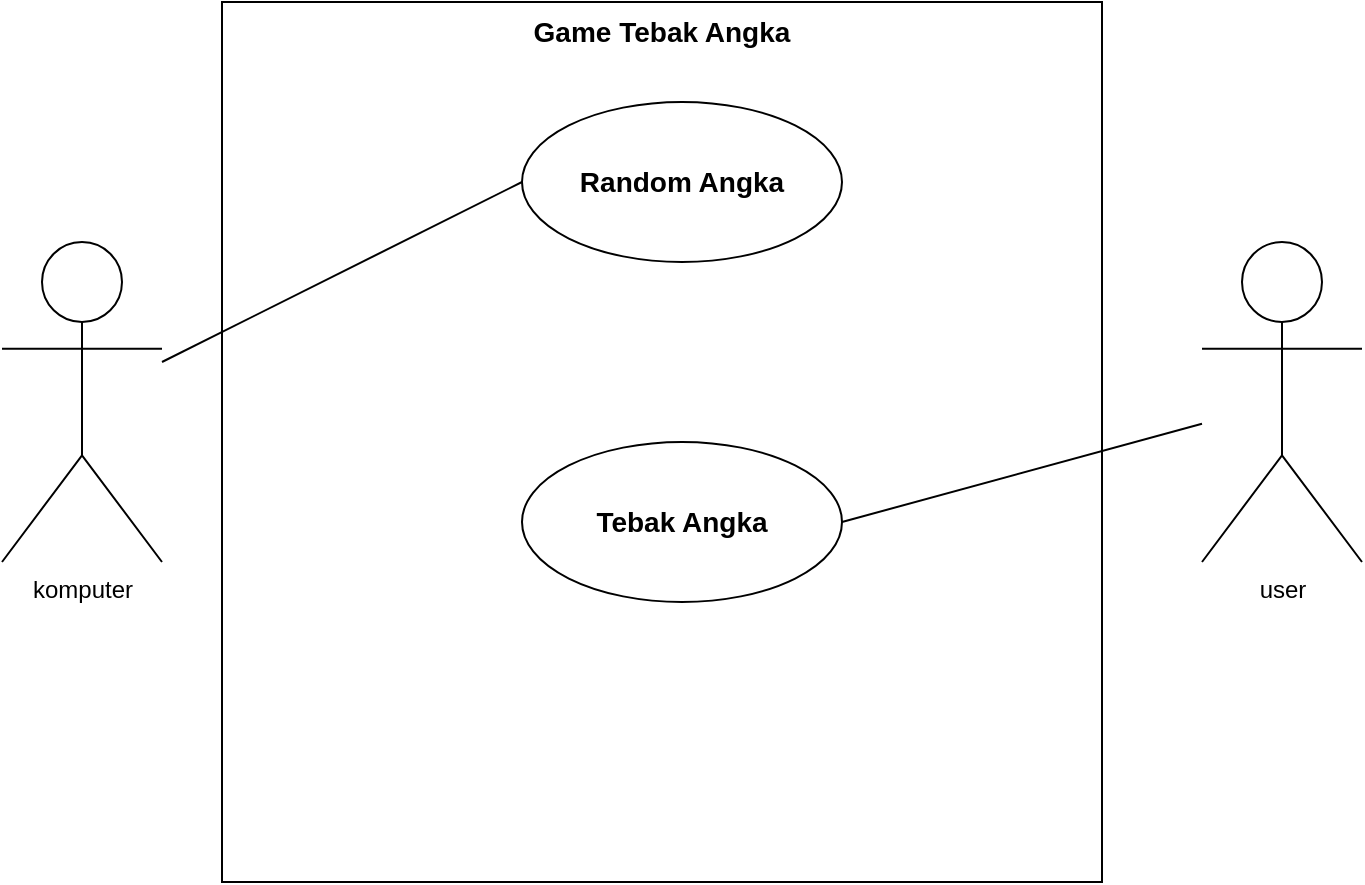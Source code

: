 <mxfile version="21.7.4" type="github">
  <diagram name="Page-1" id="4sOrQk5HFBiou1AUmG1p">
    <mxGraphModel dx="1035" dy="1662" grid="1" gridSize="10" guides="1" tooltips="1" connect="1" arrows="1" fold="1" page="1" pageScale="1" pageWidth="850" pageHeight="1100" math="0" shadow="0">
      <root>
        <mxCell id="0" />
        <mxCell id="1" parent="0" />
        <mxCell id="8XP2jYT09BzfrlPYLAQW-1" value="&lt;font style=&quot;vertical-align: inherit;&quot;&gt;&lt;font style=&quot;vertical-align: inherit;&quot;&gt;komputer&lt;br&gt;&lt;br&gt;&lt;/font&gt;&lt;/font&gt;" style="shape=umlActor;verticalLabelPosition=bottom;verticalAlign=top;html=1;outlineConnect=0;" vertex="1" parent="1">
          <mxGeometry x="80" y="-560" width="80" height="160" as="geometry" />
        </mxCell>
        <mxCell id="8XP2jYT09BzfrlPYLAQW-5" value="&lt;font style=&quot;vertical-align: inherit;&quot;&gt;&lt;font style=&quot;vertical-align: inherit;&quot;&gt;&lt;span style=&quot;font-size: 14px;&quot;&gt;Game Tebak Angka&lt;/span&gt;&lt;br&gt;&lt;/font&gt;&lt;/font&gt;" style="whiteSpace=wrap;html=1;aspect=fixed;horizontal=1;verticalAlign=top;fontStyle=1" vertex="1" parent="1">
          <mxGeometry x="190" y="-680" width="440" height="440" as="geometry" />
        </mxCell>
        <mxCell id="8XP2jYT09BzfrlPYLAQW-6" value="" style="endArrow=none;html=1;rounded=0;entryX=0;entryY=0.5;entryDx=0;entryDy=0;" edge="1" parent="1" source="8XP2jYT09BzfrlPYLAQW-1" target="8XP2jYT09BzfrlPYLAQW-11">
          <mxGeometry width="50" height="50" relative="1" as="geometry">
            <mxPoint x="160" y="-550" as="sourcePoint" />
            <mxPoint x="290" y="-670" as="targetPoint" />
            <Array as="points" />
          </mxGeometry>
        </mxCell>
        <mxCell id="8XP2jYT09BzfrlPYLAQW-7" value="&lt;font style=&quot;vertical-align: inherit;&quot;&gt;&lt;font style=&quot;vertical-align: inherit;&quot;&gt;user&lt;br&gt;&lt;br&gt;&lt;/font&gt;&lt;/font&gt;" style="shape=umlActor;verticalLabelPosition=bottom;verticalAlign=top;html=1;outlineConnect=0;" vertex="1" parent="1">
          <mxGeometry x="680" y="-560" width="80" height="160" as="geometry" />
        </mxCell>
        <mxCell id="8XP2jYT09BzfrlPYLAQW-11" value="&lt;font style=&quot;vertical-align: inherit;&quot;&gt;&lt;font style=&quot;vertical-align: inherit; font-size: 14px;&quot;&gt;Random Angka&lt;/font&gt;&lt;/font&gt;" style="ellipse;whiteSpace=wrap;html=1;fontStyle=1" vertex="1" parent="1">
          <mxGeometry x="340" y="-630" width="160" height="80" as="geometry" />
        </mxCell>
        <mxCell id="8XP2jYT09BzfrlPYLAQW-12" value="&lt;font style=&quot;vertical-align: inherit;&quot;&gt;&lt;font style=&quot;vertical-align: inherit;&quot;&gt;&lt;font style=&quot;vertical-align: inherit;&quot;&gt;&lt;font style=&quot;vertical-align: inherit; font-size: 14px;&quot;&gt;Tebak Angka&lt;/font&gt;&lt;/font&gt;&lt;/font&gt;&lt;/font&gt;" style="ellipse;whiteSpace=wrap;html=1;fontStyle=1" vertex="1" parent="1">
          <mxGeometry x="340" y="-460" width="160" height="80" as="geometry" />
        </mxCell>
        <mxCell id="8XP2jYT09BzfrlPYLAQW-15" value="" style="endArrow=none;html=1;rounded=0;exitX=1;exitY=0.5;exitDx=0;exitDy=0;" edge="1" parent="1" source="8XP2jYT09BzfrlPYLAQW-12" target="8XP2jYT09BzfrlPYLAQW-7">
          <mxGeometry width="50" height="50" relative="1" as="geometry">
            <mxPoint x="400" y="-450" as="sourcePoint" />
            <mxPoint x="600" y="-530" as="targetPoint" />
          </mxGeometry>
        </mxCell>
      </root>
    </mxGraphModel>
  </diagram>
</mxfile>
